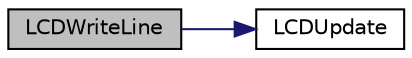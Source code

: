 digraph "LCDWriteLine"
{
  edge [fontname="Helvetica",fontsize="10",labelfontname="Helvetica",labelfontsize="10"];
  node [fontname="Helvetica",fontsize="10",shape=record];
  rankdir="LR";
  Node1 [label="LCDWriteLine",height=0.2,width=0.4,color="black", fillcolor="grey75", style="filled", fontcolor="black"];
  Node1 -> Node2 [color="midnightblue",fontsize="10",style="solid",fontname="Helvetica"];
  Node2 [label="LCDUpdate",height=0.2,width=0.4,color="black", fillcolor="white", style="filled",URL="$_common_2_l_c_d_blocking_8c.html#a5cd499a980bf803c2d4a78f12365cd35"];
}
